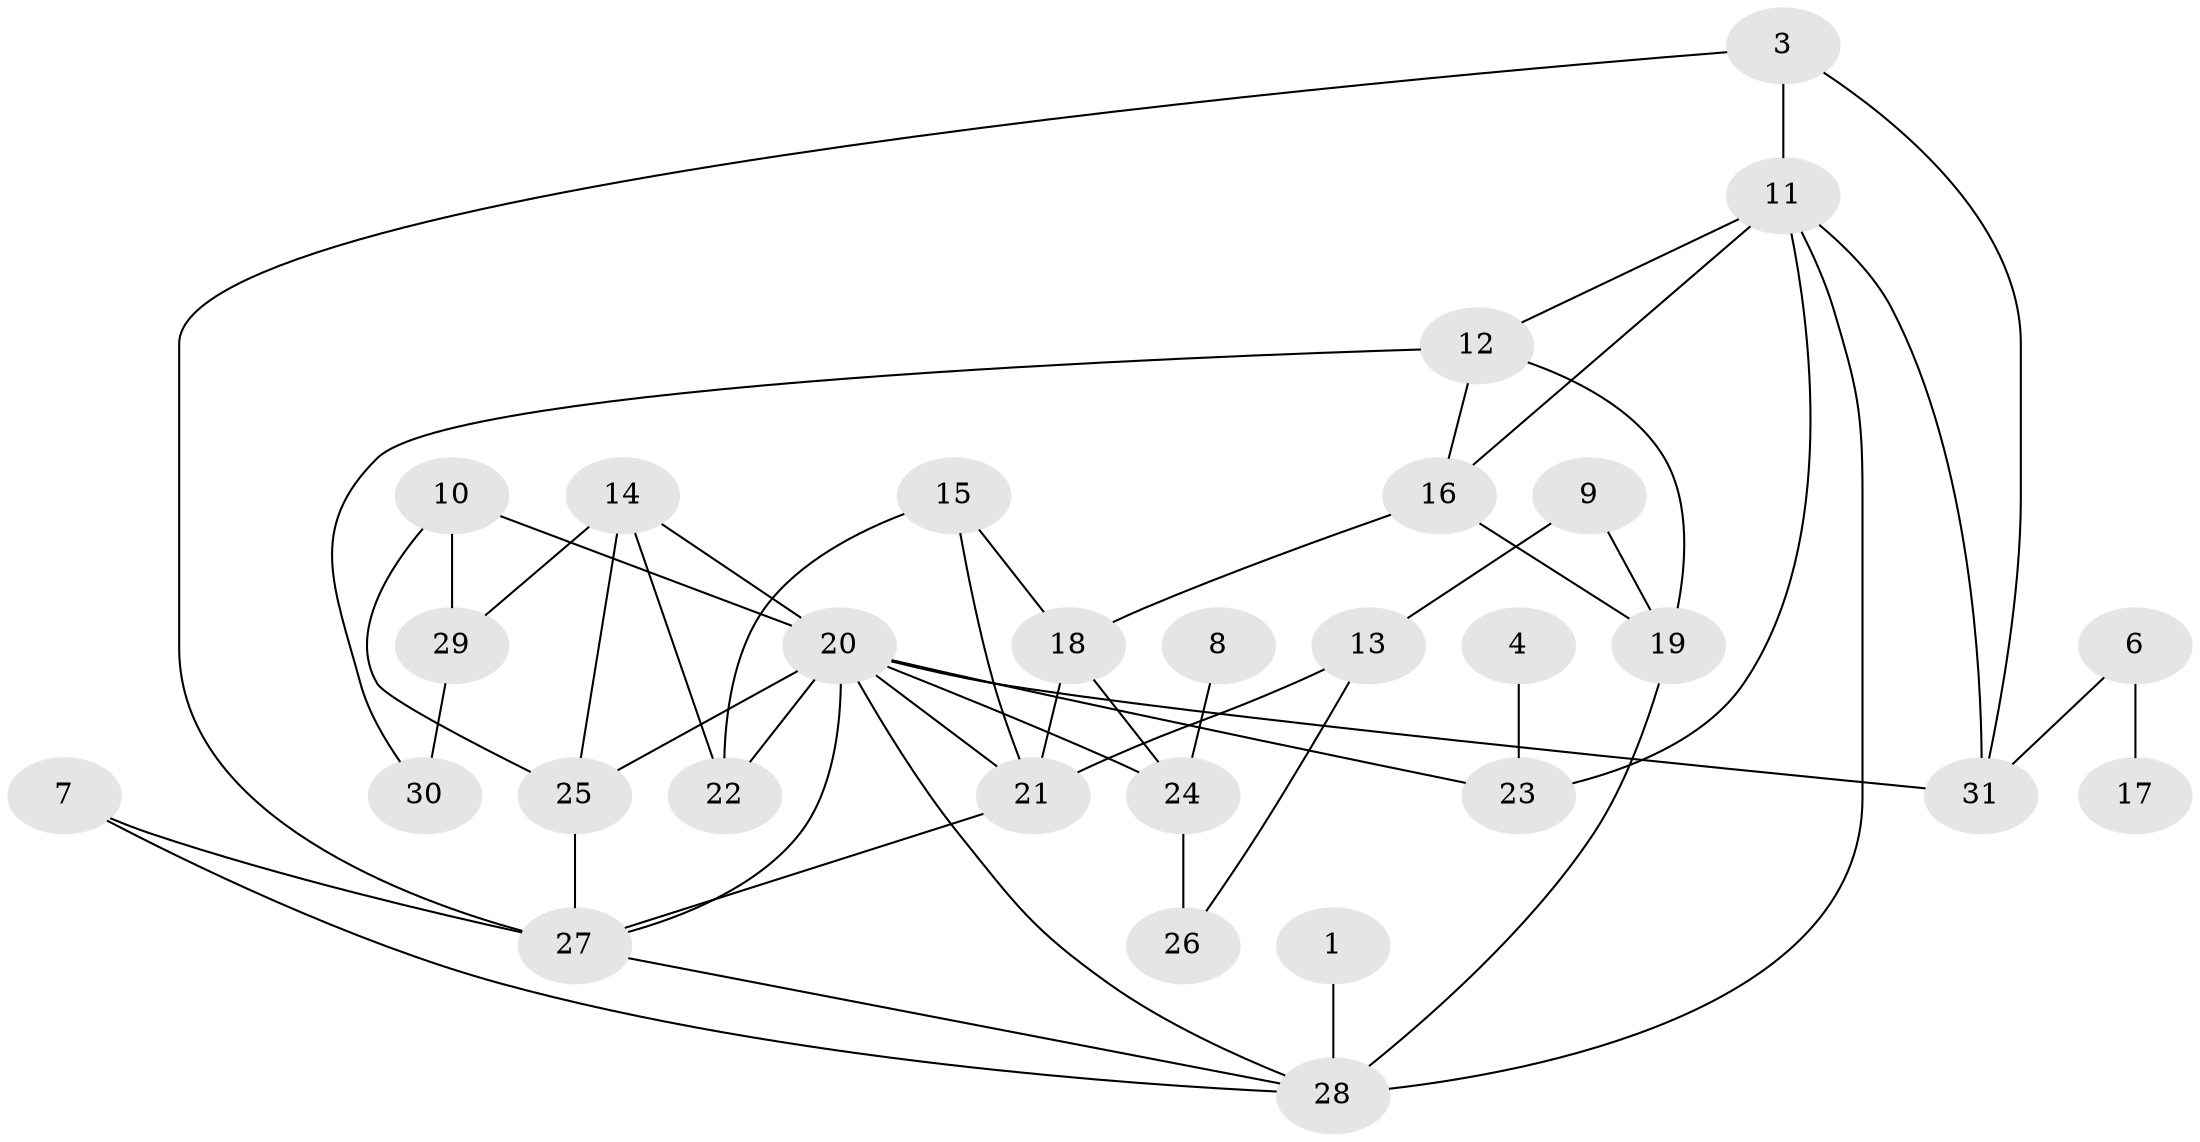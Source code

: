 // original degree distribution, {4: 0.18032786885245902, 1: 0.13114754098360656, 2: 0.2786885245901639, 5: 0.06557377049180328, 6: 0.03278688524590164, 0: 0.03278688524590164, 3: 0.26229508196721313, 8: 0.01639344262295082}
// Generated by graph-tools (version 1.1) at 2025/00/03/09/25 03:00:48]
// undirected, 29 vertices, 50 edges
graph export_dot {
graph [start="1"]
  node [color=gray90,style=filled];
  1;
  3;
  4;
  6;
  7;
  8;
  9;
  10;
  11;
  12;
  13;
  14;
  15;
  16;
  17;
  18;
  19;
  20;
  21;
  22;
  23;
  24;
  25;
  26;
  27;
  28;
  29;
  30;
  31;
  1 -- 28 [weight=2.0];
  3 -- 11 [weight=1.0];
  3 -- 27 [weight=1.0];
  3 -- 31 [weight=1.0];
  4 -- 23 [weight=1.0];
  6 -- 17 [weight=1.0];
  6 -- 31 [weight=1.0];
  7 -- 27 [weight=1.0];
  7 -- 28 [weight=1.0];
  8 -- 24 [weight=1.0];
  9 -- 13 [weight=1.0];
  9 -- 19 [weight=2.0];
  10 -- 20 [weight=1.0];
  10 -- 25 [weight=1.0];
  10 -- 29 [weight=1.0];
  11 -- 12 [weight=1.0];
  11 -- 16 [weight=1.0];
  11 -- 23 [weight=1.0];
  11 -- 28 [weight=1.0];
  11 -- 31 [weight=1.0];
  12 -- 16 [weight=1.0];
  12 -- 19 [weight=1.0];
  12 -- 30 [weight=1.0];
  13 -- 21 [weight=1.0];
  13 -- 26 [weight=1.0];
  14 -- 20 [weight=1.0];
  14 -- 22 [weight=1.0];
  14 -- 25 [weight=1.0];
  14 -- 29 [weight=1.0];
  15 -- 18 [weight=1.0];
  15 -- 21 [weight=1.0];
  15 -- 22 [weight=1.0];
  16 -- 18 [weight=1.0];
  16 -- 19 [weight=1.0];
  18 -- 21 [weight=1.0];
  18 -- 24 [weight=1.0];
  19 -- 28 [weight=1.0];
  20 -- 21 [weight=1.0];
  20 -- 22 [weight=1.0];
  20 -- 23 [weight=1.0];
  20 -- 24 [weight=1.0];
  20 -- 25 [weight=2.0];
  20 -- 27 [weight=1.0];
  20 -- 28 [weight=1.0];
  20 -- 31 [weight=1.0];
  21 -- 27 [weight=1.0];
  24 -- 26 [weight=1.0];
  25 -- 27 [weight=2.0];
  27 -- 28 [weight=1.0];
  29 -- 30 [weight=2.0];
}
